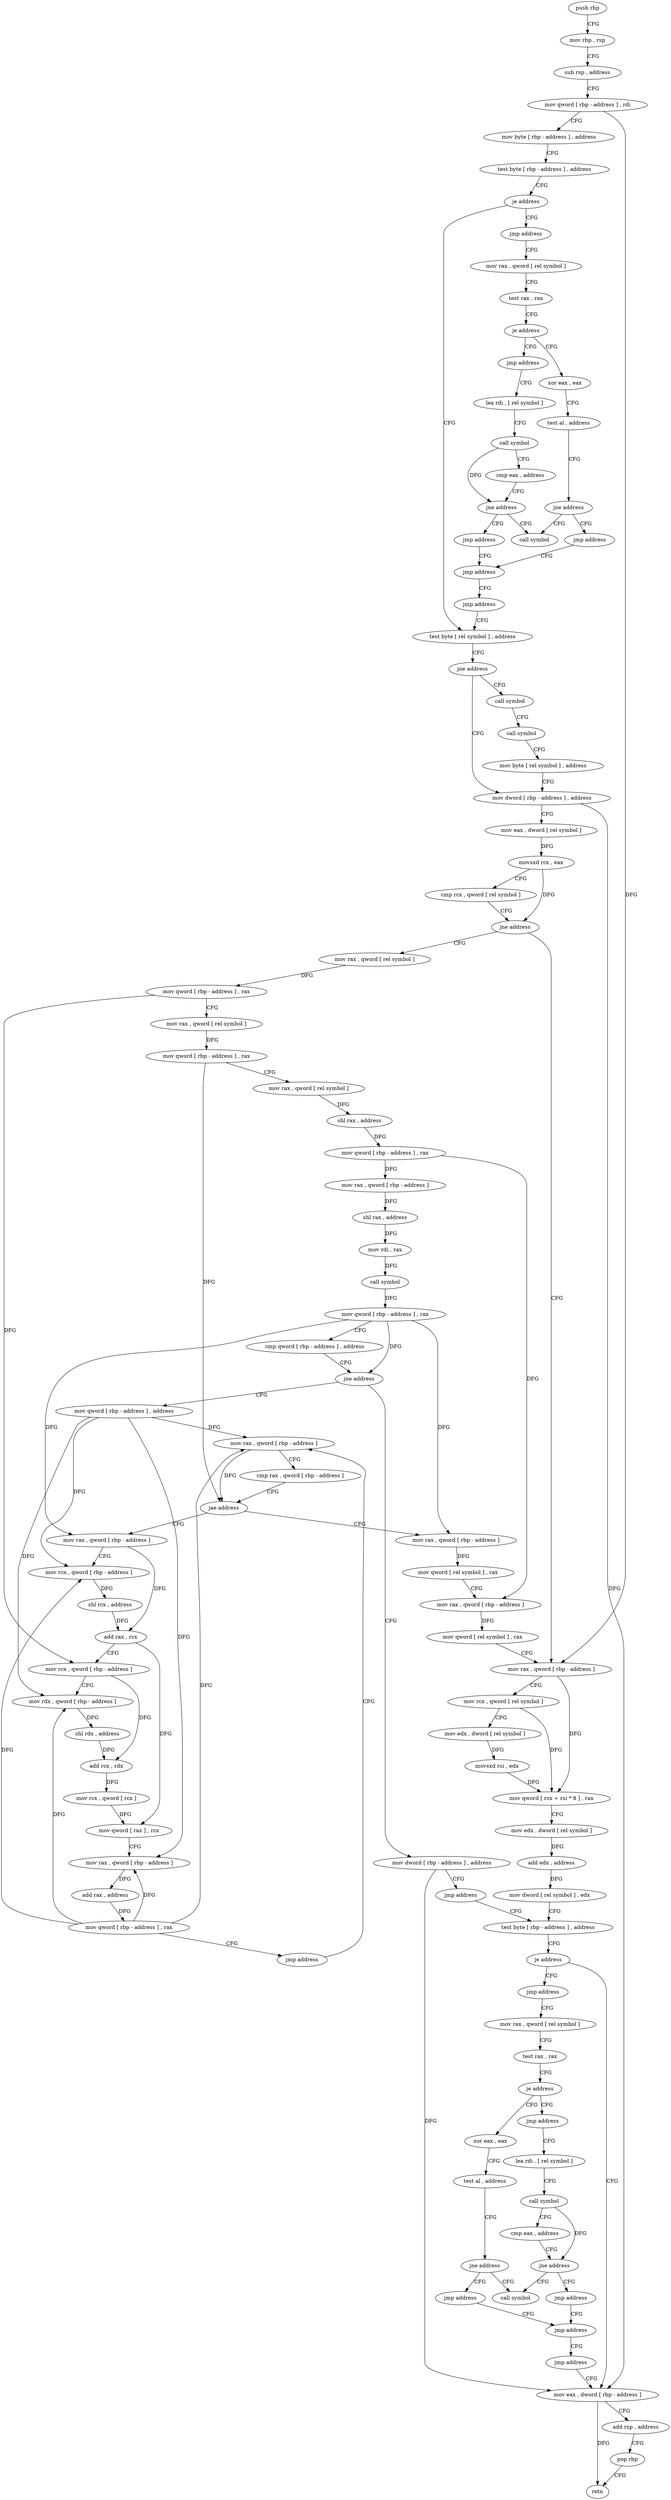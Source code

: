 digraph "func" {
"235168" [label = "push rbp" ]
"235169" [label = "mov rbp , rsp" ]
"235172" [label = "sub rsp , address" ]
"235176" [label = "mov qword [ rbp - address ] , rdi" ]
"235180" [label = "mov byte [ rbp - address ] , address" ]
"235184" [label = "test byte [ rbp - address ] , address" ]
"235188" [label = "je address" ]
"235276" [label = "test byte [ rel symbol ] , address" ]
"235194" [label = "jmp address" ]
"235283" [label = "jne address" ]
"235306" [label = "mov dword [ rbp - address ] , address" ]
"235289" [label = "call symbol" ]
"235199" [label = "mov rax , qword [ rel symbol ]" ]
"235313" [label = "mov eax , dword [ rel symbol ]" ]
"235319" [label = "movsxd rcx , eax" ]
"235322" [label = "cmp rcx , qword [ rel symbol ]" ]
"235329" [label = "jne address" ]
"235514" [label = "mov rax , qword [ rbp - address ]" ]
"235335" [label = "mov rax , qword [ rel symbol ]" ]
"235294" [label = "call symbol" ]
"235299" [label = "mov byte [ rel symbol ] , address" ]
"235206" [label = "test rax , rax" ]
"235209" [label = "je address" ]
"235246" [label = "xor eax , eax" ]
"235215" [label = "jmp address" ]
"235518" [label = "mov rcx , qword [ rel symbol ]" ]
"235525" [label = "mov edx , dword [ rel symbol ]" ]
"235531" [label = "movsxd rsi , edx" ]
"235534" [label = "mov qword [ rcx + rsi * 8 ] , rax" ]
"235538" [label = "mov edx , dword [ rel symbol ]" ]
"235544" [label = "add edx , address" ]
"235547" [label = "mov dword [ rel symbol ] , edx" ]
"235553" [label = "test byte [ rbp - address ] , address" ]
"235342" [label = "mov qword [ rbp - address ] , rax" ]
"235346" [label = "mov rax , qword [ rel symbol ]" ]
"235353" [label = "mov qword [ rbp - address ] , rax" ]
"235357" [label = "mov rax , qword [ rel symbol ]" ]
"235364" [label = "shl rax , address" ]
"235368" [label = "mov qword [ rbp - address ] , rax" ]
"235372" [label = "mov rax , qword [ rbp - address ]" ]
"235376" [label = "shl rax , address" ]
"235380" [label = "mov rdi , rax" ]
"235383" [label = "call symbol" ]
"235388" [label = "mov qword [ rbp - address ] , rax" ]
"235392" [label = "cmp qword [ rbp - address ] , address" ]
"235397" [label = "jne address" ]
"235415" [label = "mov qword [ rbp - address ] , address" ]
"235403" [label = "mov dword [ rbp - address ] , address" ]
"235248" [label = "test al , address" ]
"235250" [label = "jne address" ]
"235261" [label = "call symbol" ]
"235256" [label = "jmp address" ]
"235220" [label = "lea rdi , [ rel symbol ]" ]
"235645" [label = "mov eax , dword [ rbp - address ]" ]
"235648" [label = "add rsp , address" ]
"235652" [label = "pop rbp" ]
"235653" [label = "retn" ]
"235563" [label = "jmp address" ]
"235568" [label = "mov rax , qword [ rel symbol ]" ]
"235423" [label = "mov rax , qword [ rbp - address ]" ]
"235410" [label = "jmp address" ]
"235266" [label = "jmp address" ]
"235227" [label = "call symbol" ]
"235232" [label = "cmp eax , address" ]
"235235" [label = "jne address" ]
"235241" [label = "jmp address" ]
"235575" [label = "test rax , rax" ]
"235578" [label = "je address" ]
"235615" [label = "xor eax , eax" ]
"235584" [label = "jmp address" ]
"235492" [label = "mov rax , qword [ rbp - address ]" ]
"235496" [label = "mov qword [ rel symbol ] , rax" ]
"235503" [label = "mov rax , qword [ rbp - address ]" ]
"235507" [label = "mov qword [ rel symbol ] , rax" ]
"235437" [label = "mov rax , qword [ rbp - address ]" ]
"235441" [label = "mov rcx , qword [ rbp - address ]" ]
"235445" [label = "shl rcx , address" ]
"235449" [label = "add rax , rcx" ]
"235452" [label = "mov rcx , qword [ rbp - address ]" ]
"235456" [label = "mov rdx , qword [ rbp - address ]" ]
"235460" [label = "shl rdx , address" ]
"235464" [label = "add rcx , rdx" ]
"235467" [label = "mov rcx , qword [ rcx ]" ]
"235470" [label = "mov qword [ rax ] , rcx" ]
"235473" [label = "mov rax , qword [ rbp - address ]" ]
"235477" [label = "add rax , address" ]
"235483" [label = "mov qword [ rbp - address ] , rax" ]
"235487" [label = "jmp address" ]
"235557" [label = "je address" ]
"235271" [label = "jmp address" ]
"235617" [label = "test al , address" ]
"235619" [label = "jne address" ]
"235630" [label = "call symbol" ]
"235625" [label = "jmp address" ]
"235589" [label = "lea rdi , [ rel symbol ]" ]
"235427" [label = "cmp rax , qword [ rbp - address ]" ]
"235431" [label = "jae address" ]
"235635" [label = "jmp address" ]
"235596" [label = "call symbol" ]
"235601" [label = "cmp eax , address" ]
"235604" [label = "jne address" ]
"235610" [label = "jmp address" ]
"235640" [label = "jmp address" ]
"235168" -> "235169" [ label = "CFG" ]
"235169" -> "235172" [ label = "CFG" ]
"235172" -> "235176" [ label = "CFG" ]
"235176" -> "235180" [ label = "CFG" ]
"235176" -> "235514" [ label = "DFG" ]
"235180" -> "235184" [ label = "CFG" ]
"235184" -> "235188" [ label = "CFG" ]
"235188" -> "235276" [ label = "CFG" ]
"235188" -> "235194" [ label = "CFG" ]
"235276" -> "235283" [ label = "CFG" ]
"235194" -> "235199" [ label = "CFG" ]
"235283" -> "235306" [ label = "CFG" ]
"235283" -> "235289" [ label = "CFG" ]
"235306" -> "235313" [ label = "CFG" ]
"235306" -> "235645" [ label = "DFG" ]
"235289" -> "235294" [ label = "CFG" ]
"235199" -> "235206" [ label = "CFG" ]
"235313" -> "235319" [ label = "DFG" ]
"235319" -> "235322" [ label = "CFG" ]
"235319" -> "235329" [ label = "DFG" ]
"235322" -> "235329" [ label = "CFG" ]
"235329" -> "235514" [ label = "CFG" ]
"235329" -> "235335" [ label = "CFG" ]
"235514" -> "235518" [ label = "CFG" ]
"235514" -> "235534" [ label = "DFG" ]
"235335" -> "235342" [ label = "DFG" ]
"235294" -> "235299" [ label = "CFG" ]
"235299" -> "235306" [ label = "CFG" ]
"235206" -> "235209" [ label = "CFG" ]
"235209" -> "235246" [ label = "CFG" ]
"235209" -> "235215" [ label = "CFG" ]
"235246" -> "235248" [ label = "CFG" ]
"235215" -> "235220" [ label = "CFG" ]
"235518" -> "235525" [ label = "CFG" ]
"235518" -> "235534" [ label = "DFG" ]
"235525" -> "235531" [ label = "DFG" ]
"235531" -> "235534" [ label = "DFG" ]
"235534" -> "235538" [ label = "CFG" ]
"235538" -> "235544" [ label = "DFG" ]
"235544" -> "235547" [ label = "DFG" ]
"235547" -> "235553" [ label = "CFG" ]
"235553" -> "235557" [ label = "CFG" ]
"235342" -> "235346" [ label = "CFG" ]
"235342" -> "235452" [ label = "DFG" ]
"235346" -> "235353" [ label = "DFG" ]
"235353" -> "235357" [ label = "CFG" ]
"235353" -> "235431" [ label = "DFG" ]
"235357" -> "235364" [ label = "DFG" ]
"235364" -> "235368" [ label = "DFG" ]
"235368" -> "235372" [ label = "DFG" ]
"235368" -> "235503" [ label = "DFG" ]
"235372" -> "235376" [ label = "DFG" ]
"235376" -> "235380" [ label = "DFG" ]
"235380" -> "235383" [ label = "DFG" ]
"235383" -> "235388" [ label = "DFG" ]
"235388" -> "235392" [ label = "CFG" ]
"235388" -> "235397" [ label = "DFG" ]
"235388" -> "235492" [ label = "DFG" ]
"235388" -> "235437" [ label = "DFG" ]
"235392" -> "235397" [ label = "CFG" ]
"235397" -> "235415" [ label = "CFG" ]
"235397" -> "235403" [ label = "CFG" ]
"235415" -> "235423" [ label = "DFG" ]
"235415" -> "235441" [ label = "DFG" ]
"235415" -> "235456" [ label = "DFG" ]
"235415" -> "235473" [ label = "DFG" ]
"235403" -> "235410" [ label = "CFG" ]
"235403" -> "235645" [ label = "DFG" ]
"235248" -> "235250" [ label = "CFG" ]
"235250" -> "235261" [ label = "CFG" ]
"235250" -> "235256" [ label = "CFG" ]
"235256" -> "235266" [ label = "CFG" ]
"235220" -> "235227" [ label = "CFG" ]
"235645" -> "235648" [ label = "CFG" ]
"235645" -> "235653" [ label = "DFG" ]
"235648" -> "235652" [ label = "CFG" ]
"235652" -> "235653" [ label = "CFG" ]
"235563" -> "235568" [ label = "CFG" ]
"235568" -> "235575" [ label = "CFG" ]
"235423" -> "235427" [ label = "CFG" ]
"235423" -> "235431" [ label = "DFG" ]
"235410" -> "235553" [ label = "CFG" ]
"235266" -> "235271" [ label = "CFG" ]
"235227" -> "235232" [ label = "CFG" ]
"235227" -> "235235" [ label = "DFG" ]
"235232" -> "235235" [ label = "CFG" ]
"235235" -> "235261" [ label = "CFG" ]
"235235" -> "235241" [ label = "CFG" ]
"235241" -> "235266" [ label = "CFG" ]
"235575" -> "235578" [ label = "CFG" ]
"235578" -> "235615" [ label = "CFG" ]
"235578" -> "235584" [ label = "CFG" ]
"235615" -> "235617" [ label = "CFG" ]
"235584" -> "235589" [ label = "CFG" ]
"235492" -> "235496" [ label = "DFG" ]
"235496" -> "235503" [ label = "CFG" ]
"235503" -> "235507" [ label = "DFG" ]
"235507" -> "235514" [ label = "CFG" ]
"235437" -> "235441" [ label = "CFG" ]
"235437" -> "235449" [ label = "DFG" ]
"235441" -> "235445" [ label = "DFG" ]
"235445" -> "235449" [ label = "DFG" ]
"235449" -> "235452" [ label = "CFG" ]
"235449" -> "235470" [ label = "DFG" ]
"235452" -> "235456" [ label = "CFG" ]
"235452" -> "235464" [ label = "DFG" ]
"235456" -> "235460" [ label = "DFG" ]
"235460" -> "235464" [ label = "DFG" ]
"235464" -> "235467" [ label = "DFG" ]
"235467" -> "235470" [ label = "DFG" ]
"235470" -> "235473" [ label = "CFG" ]
"235473" -> "235477" [ label = "DFG" ]
"235477" -> "235483" [ label = "DFG" ]
"235483" -> "235487" [ label = "CFG" ]
"235483" -> "235423" [ label = "DFG" ]
"235483" -> "235441" [ label = "DFG" ]
"235483" -> "235456" [ label = "DFG" ]
"235483" -> "235473" [ label = "DFG" ]
"235487" -> "235423" [ label = "CFG" ]
"235557" -> "235645" [ label = "CFG" ]
"235557" -> "235563" [ label = "CFG" ]
"235271" -> "235276" [ label = "CFG" ]
"235617" -> "235619" [ label = "CFG" ]
"235619" -> "235630" [ label = "CFG" ]
"235619" -> "235625" [ label = "CFG" ]
"235625" -> "235635" [ label = "CFG" ]
"235589" -> "235596" [ label = "CFG" ]
"235427" -> "235431" [ label = "CFG" ]
"235431" -> "235492" [ label = "CFG" ]
"235431" -> "235437" [ label = "CFG" ]
"235635" -> "235640" [ label = "CFG" ]
"235596" -> "235601" [ label = "CFG" ]
"235596" -> "235604" [ label = "DFG" ]
"235601" -> "235604" [ label = "CFG" ]
"235604" -> "235630" [ label = "CFG" ]
"235604" -> "235610" [ label = "CFG" ]
"235610" -> "235635" [ label = "CFG" ]
"235640" -> "235645" [ label = "CFG" ]
}
